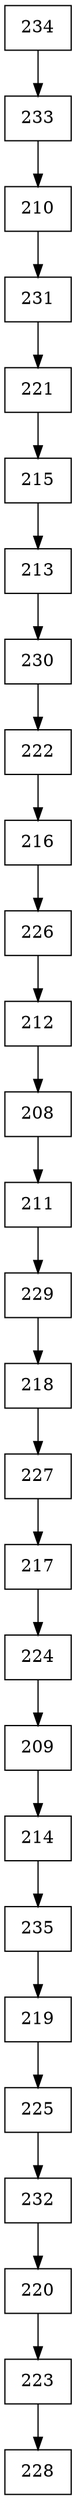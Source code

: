 digraph G {
  node [shape=record];
  node0 [label="{234}"];
  node0 -> node1;
  node1 [label="{233}"];
  node1 -> node2;
  node2 [label="{210}"];
  node2 -> node3;
  node3 [label="{231}"];
  node3 -> node4;
  node4 [label="{221}"];
  node4 -> node5;
  node5 [label="{215}"];
  node5 -> node6;
  node6 [label="{213}"];
  node6 -> node7;
  node7 [label="{230}"];
  node7 -> node8;
  node8 [label="{222}"];
  node8 -> node9;
  node9 [label="{216}"];
  node9 -> node10;
  node10 [label="{226}"];
  node10 -> node11;
  node11 [label="{212}"];
  node11 -> node12;
  node12 [label="{208}"];
  node12 -> node13;
  node13 [label="{211}"];
  node13 -> node14;
  node14 [label="{229}"];
  node14 -> node15;
  node15 [label="{218}"];
  node15 -> node16;
  node16 [label="{227}"];
  node16 -> node17;
  node17 [label="{217}"];
  node17 -> node18;
  node18 [label="{224}"];
  node18 -> node19;
  node19 [label="{209}"];
  node19 -> node20;
  node20 [label="{214}"];
  node20 -> node21;
  node21 [label="{235}"];
  node21 -> node22;
  node22 [label="{219}"];
  node22 -> node23;
  node23 [label="{225}"];
  node23 -> node24;
  node24 [label="{232}"];
  node24 -> node25;
  node25 [label="{220}"];
  node25 -> node26;
  node26 [label="{223}"];
  node26 -> node27;
  node27 [label="{228}"];
}
